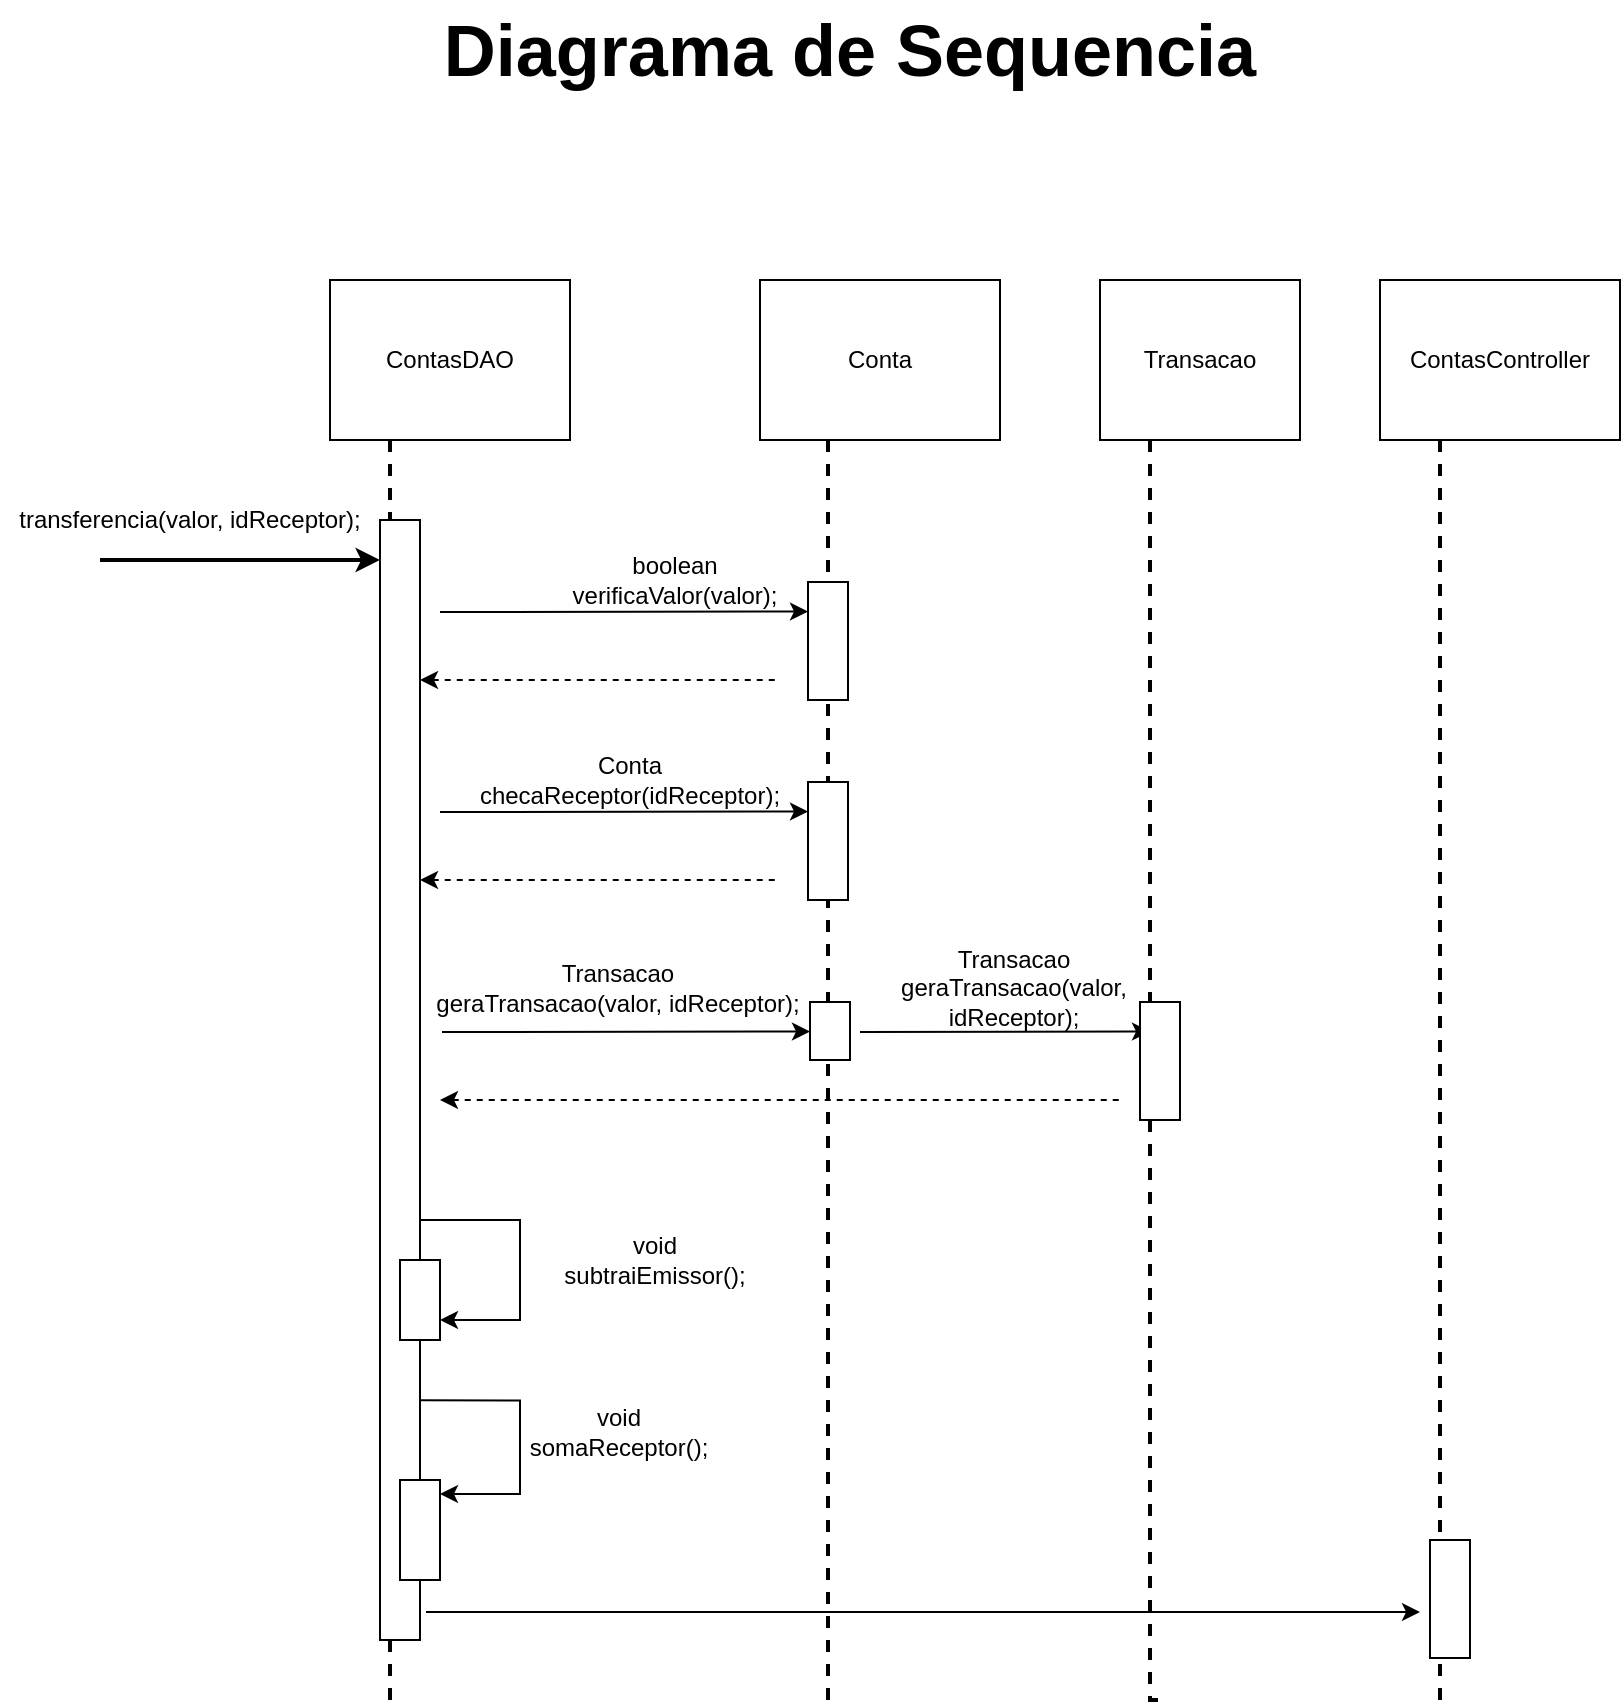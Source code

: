 <mxfile version="13.1.14" type="google"><diagram id="NJPjbN6qp1r69u7o4xse" name="Page-1"><mxGraphModel dx="1408" dy="699" grid="1" gridSize="10" guides="1" tooltips="1" connect="1" arrows="1" fold="1" page="1" pageScale="1" pageWidth="850" pageHeight="1100" math="0" shadow="0"><root><mxCell id="0"/><mxCell id="1" parent="0"/><mxCell id="tmSP79rj6dIhvOUfpm8W-4" value="&lt;b&gt;&lt;font style=&quot;font-size: 36px&quot;&gt;Diagrama de Sequencia&lt;/font&gt;&lt;/b&gt;" style="text;html=1;strokeColor=none;fillColor=none;align=center;verticalAlign=middle;whiteSpace=wrap;rounded=0;" parent="1" vertex="1"><mxGeometry x="195" y="40" width="460" height="50" as="geometry"/></mxCell><mxCell id="bNkcsT5ngzhvPUO2L_jF-5" style="edgeStyle=orthogonalEdgeStyle;rounded=0;orthogonalLoop=1;jettySize=auto;html=1;exitX=0.25;exitY=1;exitDx=0;exitDy=0;strokeWidth=2;dashed=1;endArrow=none;endFill=0;" edge="1" parent="1" source="tmSP79rj6dIhvOUfpm8W-31"><mxGeometry relative="1" as="geometry"><mxPoint x="195" y="890" as="targetPoint"/></mxGeometry></mxCell><mxCell id="tmSP79rj6dIhvOUfpm8W-31" value="ContasDAO" style="rounded=0;whiteSpace=wrap;html=1;" parent="1" vertex="1"><mxGeometry x="165" y="180" width="120" height="80" as="geometry"/></mxCell><mxCell id="tmSP79rj6dIhvOUfpm8W-32" value="Conta" style="rounded=0;whiteSpace=wrap;html=1;" parent="1" vertex="1"><mxGeometry x="380" y="180" width="120" height="80" as="geometry"/></mxCell><mxCell id="bNkcsT5ngzhvPUO2L_jF-1" value="" style="endArrow=classic;html=1;strokeWidth=2;" edge="1" parent="1"><mxGeometry width="50" height="50" relative="1" as="geometry"><mxPoint x="50" y="320" as="sourcePoint"/><mxPoint x="190" y="320" as="targetPoint"/></mxGeometry></mxCell><mxCell id="bNkcsT5ngzhvPUO2L_jF-3" value="transferencia(valor, idReceptor);" style="text;html=1;strokeColor=none;fillColor=none;align=center;verticalAlign=middle;whiteSpace=wrap;rounded=0;" vertex="1" parent="1"><mxGeometry y="290" width="190" height="20" as="geometry"/></mxCell><mxCell id="bNkcsT5ngzhvPUO2L_jF-4" value="" style="rounded=0;whiteSpace=wrap;html=1;" vertex="1" parent="1"><mxGeometry x="190" y="300" width="20" height="560" as="geometry"/></mxCell><mxCell id="bNkcsT5ngzhvPUO2L_jF-9" value="" style="endArrow=classic;html=1;strokeWidth=1;entryX=0;entryY=0.25;entryDx=0;entryDy=0;" edge="1" parent="1"><mxGeometry width="50" height="50" relative="1" as="geometry"><mxPoint x="220" y="346" as="sourcePoint"/><mxPoint x="404" y="345.75" as="targetPoint"/></mxGeometry></mxCell><mxCell id="bNkcsT5ngzhvPUO2L_jF-10" value="boolean&lt;br&gt;verificaValor(valor);" style="text;html=1;strokeColor=none;fillColor=none;align=center;verticalAlign=middle;whiteSpace=wrap;rounded=0;" vertex="1" parent="1"><mxGeometry x="280" y="320" width="115" height="20" as="geometry"/></mxCell><mxCell id="bNkcsT5ngzhvPUO2L_jF-15" value="" style="endArrow=none;dashed=1;html=1;strokeWidth=1;startArrow=classic;startFill=1;" edge="1" parent="1"><mxGeometry width="50" height="50" relative="1" as="geometry"><mxPoint x="210" y="380" as="sourcePoint"/><mxPoint x="390" y="380" as="targetPoint"/></mxGeometry></mxCell><mxCell id="bNkcsT5ngzhvPUO2L_jF-18" value="ContasController" style="rounded=0;whiteSpace=wrap;html=1;" vertex="1" parent="1"><mxGeometry x="690" y="180" width="120" height="80" as="geometry"/></mxCell><mxCell id="bNkcsT5ngzhvPUO2L_jF-19" style="edgeStyle=orthogonalEdgeStyle;rounded=0;orthogonalLoop=1;jettySize=auto;html=1;exitX=0.25;exitY=1;exitDx=0;exitDy=0;strokeWidth=2;dashed=1;endArrow=none;endFill=0;" edge="1" parent="1" source="bNkcsT5ngzhvPUO2L_jF-18"><mxGeometry relative="1" as="geometry"><mxPoint x="720" y="890" as="targetPoint"/><mxPoint x="725" y="270" as="sourcePoint"/><Array as="points"><mxPoint x="720" y="820"/></Array></mxGeometry></mxCell><mxCell id="bNkcsT5ngzhvPUO2L_jF-20" value="" style="rounded=0;whiteSpace=wrap;html=1;" vertex="1" parent="1"><mxGeometry x="715" y="810" width="20" height="59" as="geometry"/></mxCell><mxCell id="bNkcsT5ngzhvPUO2L_jF-25" style="edgeStyle=orthogonalEdgeStyle;rounded=0;orthogonalLoop=1;jettySize=auto;html=1;strokeWidth=2;dashed=1;endArrow=none;endFill=0;" edge="1" parent="1"><mxGeometry relative="1" as="geometry"><mxPoint x="414" y="890" as="targetPoint"/><mxPoint x="414" y="260" as="sourcePoint"/><Array as="points"><mxPoint x="414" y="260"/></Array></mxGeometry></mxCell><mxCell id="bNkcsT5ngzhvPUO2L_jF-26" value="" style="endArrow=classic;html=1;strokeWidth=1;entryX=0;entryY=0.25;entryDx=0;entryDy=0;" edge="1" parent="1"><mxGeometry width="50" height="50" relative="1" as="geometry"><mxPoint x="220" y="446" as="sourcePoint"/><mxPoint x="404" y="445.75" as="targetPoint"/></mxGeometry></mxCell><mxCell id="bNkcsT5ngzhvPUO2L_jF-27" value="Conta&lt;br&gt;checaReceptor(idReceptor);" style="text;html=1;strokeColor=none;fillColor=none;align=center;verticalAlign=middle;whiteSpace=wrap;rounded=0;" vertex="1" parent="1"><mxGeometry x="220" y="420" width="190" height="20" as="geometry"/></mxCell><mxCell id="bNkcsT5ngzhvPUO2L_jF-28" value="" style="endArrow=none;dashed=1;html=1;strokeWidth=1;startArrow=classic;startFill=1;" edge="1" parent="1"><mxGeometry width="50" height="50" relative="1" as="geometry"><mxPoint x="210" y="480" as="sourcePoint"/><mxPoint x="390" y="480" as="targetPoint"/></mxGeometry></mxCell><mxCell id="bNkcsT5ngzhvPUO2L_jF-29" value="" style="rounded=0;whiteSpace=wrap;html=1;" vertex="1" parent="1"><mxGeometry x="404" y="331" width="20" height="59" as="geometry"/></mxCell><mxCell id="bNkcsT5ngzhvPUO2L_jF-22" value="" style="rounded=0;whiteSpace=wrap;html=1;" vertex="1" parent="1"><mxGeometry x="404" y="431" width="20" height="59" as="geometry"/></mxCell><mxCell id="bNkcsT5ngzhvPUO2L_jF-32" value="Transacao" style="rounded=0;whiteSpace=wrap;html=1;" vertex="1" parent="1"><mxGeometry x="550" y="180" width="100" height="80" as="geometry"/></mxCell><mxCell id="bNkcsT5ngzhvPUO2L_jF-33" style="edgeStyle=orthogonalEdgeStyle;rounded=0;orthogonalLoop=1;jettySize=auto;html=1;exitX=0.25;exitY=1;exitDx=0;exitDy=0;strokeWidth=2;dashed=1;endArrow=none;endFill=0;" edge="1" parent="1" source="bNkcsT5ngzhvPUO2L_jF-42"><mxGeometry relative="1" as="geometry"><mxPoint x="580" y="890" as="targetPoint"/><mxPoint x="585" y="270" as="sourcePoint"/><Array as="points"><mxPoint x="575" y="890"/></Array></mxGeometry></mxCell><mxCell id="bNkcsT5ngzhvPUO2L_jF-35" value="" style="endArrow=classic;html=1;strokeWidth=1;entryX=0;entryY=0.25;entryDx=0;entryDy=0;" edge="1" parent="1"><mxGeometry width="50" height="50" relative="1" as="geometry"><mxPoint x="221" y="556" as="sourcePoint"/><mxPoint x="405" y="555.75" as="targetPoint"/></mxGeometry></mxCell><mxCell id="bNkcsT5ngzhvPUO2L_jF-36" value="Transacao&lt;br&gt;geraTransacao(valor, idReceptor);" style="text;html=1;strokeColor=none;fillColor=none;align=center;verticalAlign=middle;whiteSpace=wrap;rounded=0;" vertex="1" parent="1"><mxGeometry x="214" y="524" width="190" height="20" as="geometry"/></mxCell><mxCell id="bNkcsT5ngzhvPUO2L_jF-38" value="" style="rounded=0;whiteSpace=wrap;html=1;" vertex="1" parent="1"><mxGeometry x="405" y="541" width="20" height="29" as="geometry"/></mxCell><mxCell id="bNkcsT5ngzhvPUO2L_jF-39" value="" style="endArrow=classic;html=1;strokeWidth=1;entryX=0;entryY=0.25;entryDx=0;entryDy=0;" edge="1" parent="1"><mxGeometry width="50" height="50" relative="1" as="geometry"><mxPoint x="430" y="556" as="sourcePoint"/><mxPoint x="575" y="555.75" as="targetPoint"/></mxGeometry></mxCell><mxCell id="bNkcsT5ngzhvPUO2L_jF-40" value="Transacao&lt;br&gt;geraTransacao(valor, idReceptor);" style="text;html=1;strokeColor=none;fillColor=none;align=center;verticalAlign=middle;whiteSpace=wrap;rounded=0;" vertex="1" parent="1"><mxGeometry x="440" y="524" width="134" height="20" as="geometry"/></mxCell><mxCell id="bNkcsT5ngzhvPUO2L_jF-41" value="" style="endArrow=none;dashed=1;html=1;strokeWidth=1;startArrow=classic;startFill=1;" edge="1" parent="1"><mxGeometry width="50" height="50" relative="1" as="geometry"><mxPoint x="220" y="590" as="sourcePoint"/><mxPoint x="561" y="590" as="targetPoint"/></mxGeometry></mxCell><mxCell id="bNkcsT5ngzhvPUO2L_jF-62" style="edgeStyle=orthogonalEdgeStyle;rounded=0;orthogonalLoop=1;jettySize=auto;html=1;exitX=1;exitY=0.75;exitDx=0;exitDy=0;entryX=1;entryY=0.625;entryDx=0;entryDy=0;entryPerimeter=0;startArrow=classic;startFill=1;endArrow=none;endFill=0;strokeWidth=1;" edge="1" parent="1" source="bNkcsT5ngzhvPUO2L_jF-45" target="bNkcsT5ngzhvPUO2L_jF-4"><mxGeometry relative="1" as="geometry"><Array as="points"><mxPoint x="260" y="700"/><mxPoint x="260" y="650"/></Array></mxGeometry></mxCell><mxCell id="bNkcsT5ngzhvPUO2L_jF-45" value="" style="rounded=0;whiteSpace=wrap;html=1;" vertex="1" parent="1"><mxGeometry x="200" y="670" width="20" height="40" as="geometry"/></mxCell><mxCell id="bNkcsT5ngzhvPUO2L_jF-46" value="" style="rounded=0;whiteSpace=wrap;html=1;" vertex="1" parent="1"><mxGeometry x="200" y="780" width="20" height="50" as="geometry"/></mxCell><mxCell id="bNkcsT5ngzhvPUO2L_jF-50" value="void&lt;br&gt;subtraiEmissor();" style="text;html=1;strokeColor=none;fillColor=none;align=center;verticalAlign=middle;whiteSpace=wrap;rounded=0;" vertex="1" parent="1"><mxGeometry x="270" y="660" width="115" height="20" as="geometry"/></mxCell><mxCell id="bNkcsT5ngzhvPUO2L_jF-53" style="edgeStyle=orthogonalEdgeStyle;rounded=0;orthogonalLoop=1;jettySize=auto;html=1;exitX=1;exitY=0.786;exitDx=0;exitDy=0;startArrow=none;startFill=0;endArrow=classic;endFill=1;strokeWidth=1;exitPerimeter=0;" edge="1" parent="1" source="bNkcsT5ngzhvPUO2L_jF-4"><mxGeometry relative="1" as="geometry"><mxPoint x="220" y="787" as="targetPoint"/><mxPoint x="220" y="741" as="sourcePoint"/><Array as="points"><mxPoint x="260" y="740"/><mxPoint x="260" y="787"/></Array></mxGeometry></mxCell><mxCell id="bNkcsT5ngzhvPUO2L_jF-54" value="void&lt;br&gt;somaReceptor();" style="text;html=1;strokeColor=none;fillColor=none;align=center;verticalAlign=middle;whiteSpace=wrap;rounded=0;" vertex="1" parent="1"><mxGeometry x="251.5" y="746" width="115" height="20" as="geometry"/></mxCell><mxCell id="bNkcsT5ngzhvPUO2L_jF-55" value="" style="endArrow=classic;html=1;strokeWidth=1;exitX=1.15;exitY=0.975;exitDx=0;exitDy=0;exitPerimeter=0;" edge="1" parent="1" source="bNkcsT5ngzhvPUO2L_jF-4"><mxGeometry width="50" height="50" relative="1" as="geometry"><mxPoint x="290" y="870" as="sourcePoint"/><mxPoint x="710" y="846" as="targetPoint"/></mxGeometry></mxCell><mxCell id="bNkcsT5ngzhvPUO2L_jF-42" value="" style="rounded=0;whiteSpace=wrap;html=1;" vertex="1" parent="1"><mxGeometry x="570" y="541" width="20" height="59" as="geometry"/></mxCell><mxCell id="bNkcsT5ngzhvPUO2L_jF-63" style="edgeStyle=orthogonalEdgeStyle;rounded=0;orthogonalLoop=1;jettySize=auto;html=1;exitX=0.25;exitY=1;exitDx=0;exitDy=0;strokeWidth=2;dashed=1;endArrow=none;endFill=0;" edge="1" parent="1" source="bNkcsT5ngzhvPUO2L_jF-32" target="bNkcsT5ngzhvPUO2L_jF-42"><mxGeometry relative="1" as="geometry"><mxPoint x="580" y="890" as="targetPoint"/><mxPoint x="575" y="260" as="sourcePoint"/><Array as="points"><mxPoint x="575" y="470"/><mxPoint x="575" y="470"/></Array></mxGeometry></mxCell></root></mxGraphModel></diagram></mxfile>